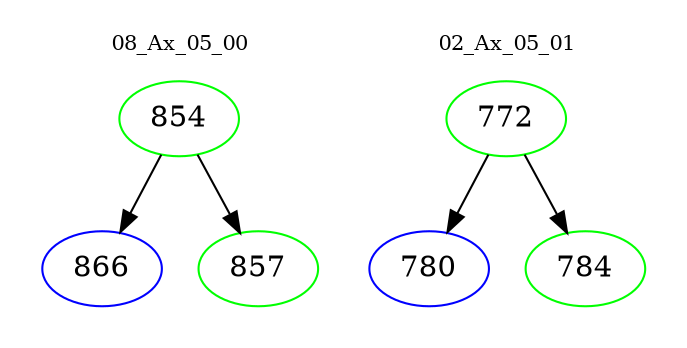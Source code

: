 digraph{
subgraph cluster_0 {
color = white
label = "08_Ax_05_00";
fontsize=10;
T0_854 [label="854", color="green"]
T0_854 -> T0_866 [color="black"]
T0_866 [label="866", color="blue"]
T0_854 -> T0_857 [color="black"]
T0_857 [label="857", color="green"]
}
subgraph cluster_1 {
color = white
label = "02_Ax_05_01";
fontsize=10;
T1_772 [label="772", color="green"]
T1_772 -> T1_780 [color="black"]
T1_780 [label="780", color="blue"]
T1_772 -> T1_784 [color="black"]
T1_784 [label="784", color="green"]
}
}
